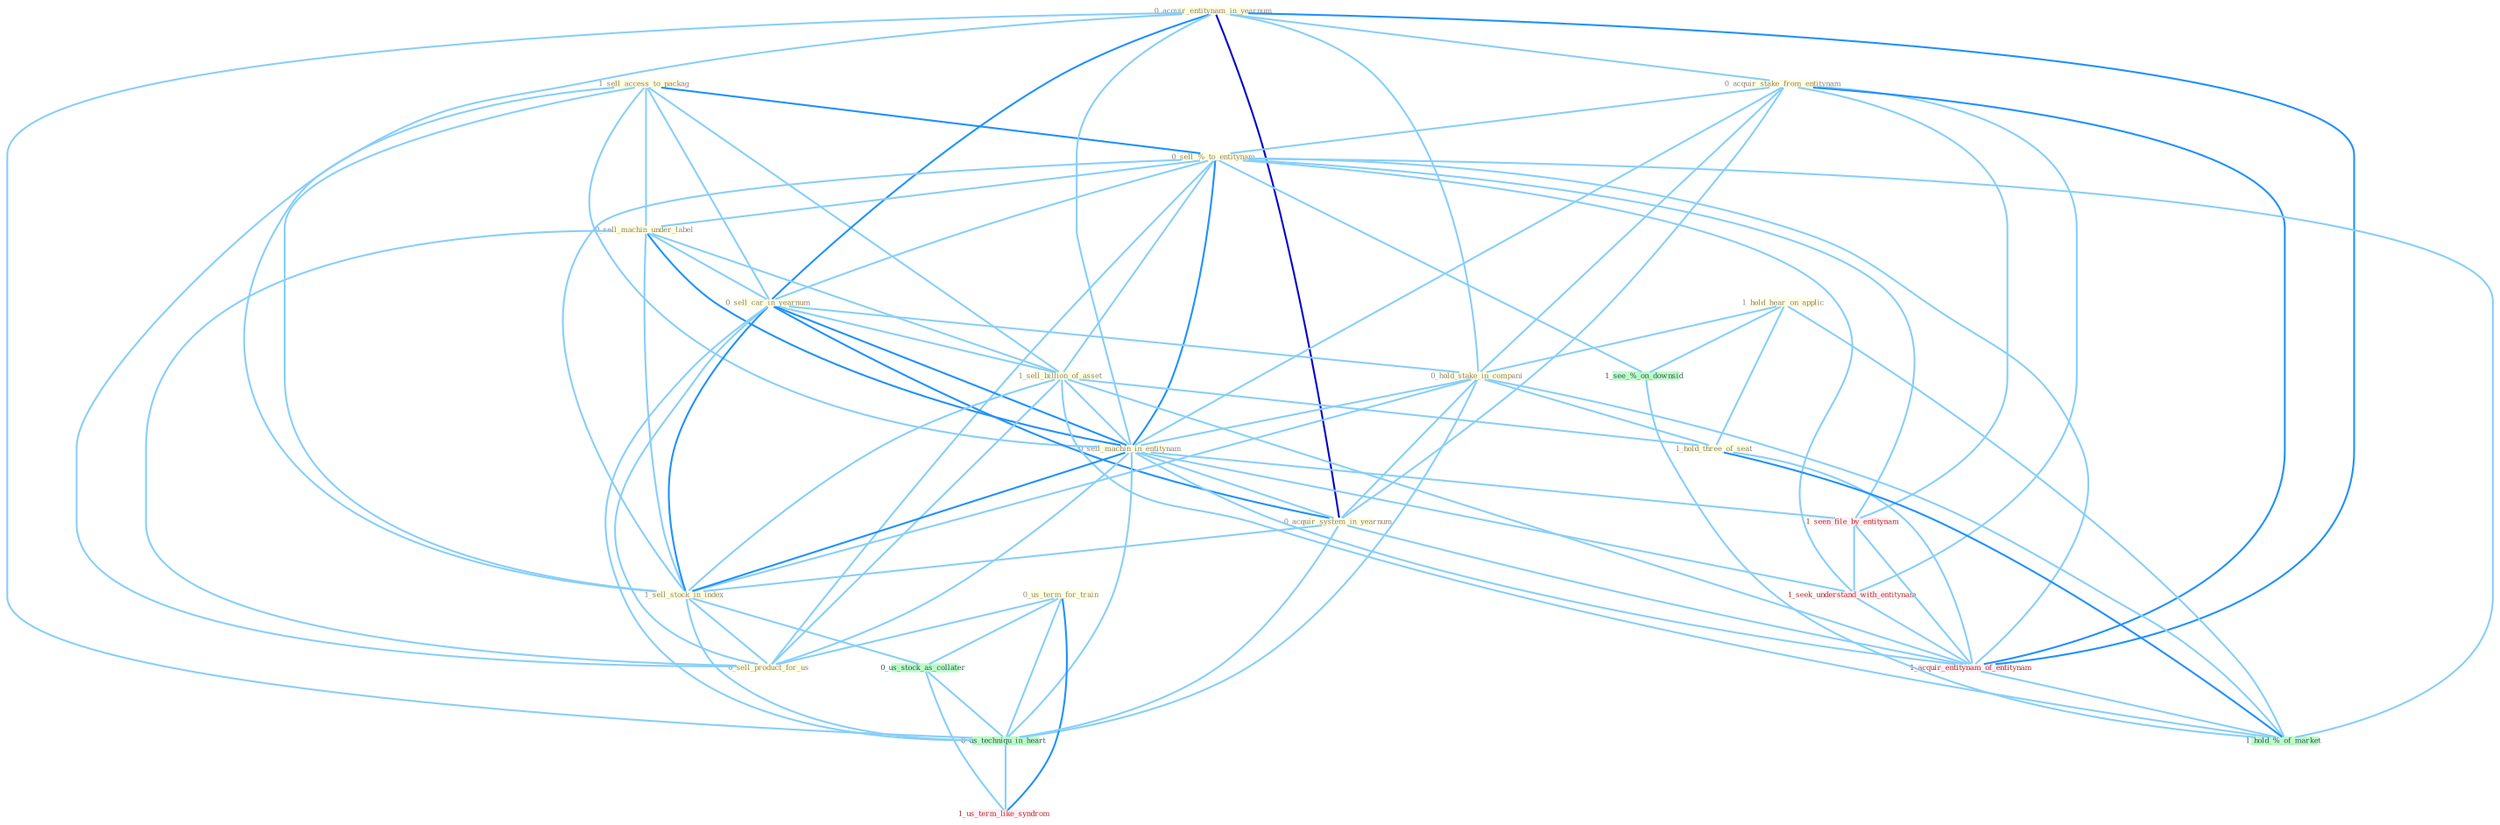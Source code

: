 Graph G{ 
    node
    [shape=polygon,style=filled,width=.5,height=.06,color="#BDFCC9",fixedsize=true,fontsize=4,
    fontcolor="#2f4f4f"];
    {node
    [color="#ffffe0", fontcolor="#8b7d6b"] "1_sell_access_to_packag " "0_acquir_entitynam_in_yearnum " "0_acquir_stake_from_entitynam " "0_sell_%_to_entitynam " "0_sell_machin_under_label " "0_sell_car_in_yearnum " "1_sell_billion_of_asset " "1_hold_hear_on_applic " "0_hold_stake_in_compani " "0_sell_machin_in_entitynam " "0_us_term_for_train " "0_acquir_system_in_yearnum " "1_sell_stock_in_index " "0_sell_product_for_us " "1_hold_three_of_seat "}
{node [color="#fff0f5", fontcolor="#b22222"] "1_seen_file_by_entitynam " "1_seek_understand_with_entitynam " "1_acquir_entitynam_of_entitynam " "1_us_term_like_syndrom "}
edge [color="#B0E2FF"];

	"1_sell_access_to_packag " -- "0_sell_%_to_entitynam " [w="2", color="#1e90ff" , len=0.8];
	"1_sell_access_to_packag " -- "0_sell_machin_under_label " [w="1", color="#87cefa" ];
	"1_sell_access_to_packag " -- "0_sell_car_in_yearnum " [w="1", color="#87cefa" ];
	"1_sell_access_to_packag " -- "1_sell_billion_of_asset " [w="1", color="#87cefa" ];
	"1_sell_access_to_packag " -- "0_sell_machin_in_entitynam " [w="1", color="#87cefa" ];
	"1_sell_access_to_packag " -- "1_sell_stock_in_index " [w="1", color="#87cefa" ];
	"1_sell_access_to_packag " -- "0_sell_product_for_us " [w="1", color="#87cefa" ];
	"0_acquir_entitynam_in_yearnum " -- "0_acquir_stake_from_entitynam " [w="1", color="#87cefa" ];
	"0_acquir_entitynam_in_yearnum " -- "0_sell_car_in_yearnum " [w="2", color="#1e90ff" , len=0.8];
	"0_acquir_entitynam_in_yearnum " -- "0_hold_stake_in_compani " [w="1", color="#87cefa" ];
	"0_acquir_entitynam_in_yearnum " -- "0_sell_machin_in_entitynam " [w="1", color="#87cefa" ];
	"0_acquir_entitynam_in_yearnum " -- "0_acquir_system_in_yearnum " [w="3", color="#0000cd" , len=0.6];
	"0_acquir_entitynam_in_yearnum " -- "1_sell_stock_in_index " [w="1", color="#87cefa" ];
	"0_acquir_entitynam_in_yearnum " -- "1_acquir_entitynam_of_entitynam " [w="2", color="#1e90ff" , len=0.8];
	"0_acquir_entitynam_in_yearnum " -- "0_us_techniqu_in_heart " [w="1", color="#87cefa" ];
	"0_acquir_stake_from_entitynam " -- "0_sell_%_to_entitynam " [w="1", color="#87cefa" ];
	"0_acquir_stake_from_entitynam " -- "0_hold_stake_in_compani " [w="1", color="#87cefa" ];
	"0_acquir_stake_from_entitynam " -- "0_sell_machin_in_entitynam " [w="1", color="#87cefa" ];
	"0_acquir_stake_from_entitynam " -- "0_acquir_system_in_yearnum " [w="1", color="#87cefa" ];
	"0_acquir_stake_from_entitynam " -- "1_seen_file_by_entitynam " [w="1", color="#87cefa" ];
	"0_acquir_stake_from_entitynam " -- "1_seek_understand_with_entitynam " [w="1", color="#87cefa" ];
	"0_acquir_stake_from_entitynam " -- "1_acquir_entitynam_of_entitynam " [w="2", color="#1e90ff" , len=0.8];
	"0_sell_%_to_entitynam " -- "0_sell_machin_under_label " [w="1", color="#87cefa" ];
	"0_sell_%_to_entitynam " -- "0_sell_car_in_yearnum " [w="1", color="#87cefa" ];
	"0_sell_%_to_entitynam " -- "1_sell_billion_of_asset " [w="1", color="#87cefa" ];
	"0_sell_%_to_entitynam " -- "0_sell_machin_in_entitynam " [w="2", color="#1e90ff" , len=0.8];
	"0_sell_%_to_entitynam " -- "1_sell_stock_in_index " [w="1", color="#87cefa" ];
	"0_sell_%_to_entitynam " -- "0_sell_product_for_us " [w="1", color="#87cefa" ];
	"0_sell_%_to_entitynam " -- "1_seen_file_by_entitynam " [w="1", color="#87cefa" ];
	"0_sell_%_to_entitynam " -- "1_seek_understand_with_entitynam " [w="1", color="#87cefa" ];
	"0_sell_%_to_entitynam " -- "1_acquir_entitynam_of_entitynam " [w="1", color="#87cefa" ];
	"0_sell_%_to_entitynam " -- "1_see_%_on_downsid " [w="1", color="#87cefa" ];
	"0_sell_%_to_entitynam " -- "1_hold_%_of_market " [w="1", color="#87cefa" ];
	"0_sell_machin_under_label " -- "0_sell_car_in_yearnum " [w="1", color="#87cefa" ];
	"0_sell_machin_under_label " -- "1_sell_billion_of_asset " [w="1", color="#87cefa" ];
	"0_sell_machin_under_label " -- "0_sell_machin_in_entitynam " [w="2", color="#1e90ff" , len=0.8];
	"0_sell_machin_under_label " -- "1_sell_stock_in_index " [w="1", color="#87cefa" ];
	"0_sell_machin_under_label " -- "0_sell_product_for_us " [w="1", color="#87cefa" ];
	"0_sell_car_in_yearnum " -- "1_sell_billion_of_asset " [w="1", color="#87cefa" ];
	"0_sell_car_in_yearnum " -- "0_hold_stake_in_compani " [w="1", color="#87cefa" ];
	"0_sell_car_in_yearnum " -- "0_sell_machin_in_entitynam " [w="2", color="#1e90ff" , len=0.8];
	"0_sell_car_in_yearnum " -- "0_acquir_system_in_yearnum " [w="2", color="#1e90ff" , len=0.8];
	"0_sell_car_in_yearnum " -- "1_sell_stock_in_index " [w="2", color="#1e90ff" , len=0.8];
	"0_sell_car_in_yearnum " -- "0_sell_product_for_us " [w="1", color="#87cefa" ];
	"0_sell_car_in_yearnum " -- "0_us_techniqu_in_heart " [w="1", color="#87cefa" ];
	"1_sell_billion_of_asset " -- "0_sell_machin_in_entitynam " [w="1", color="#87cefa" ];
	"1_sell_billion_of_asset " -- "1_sell_stock_in_index " [w="1", color="#87cefa" ];
	"1_sell_billion_of_asset " -- "0_sell_product_for_us " [w="1", color="#87cefa" ];
	"1_sell_billion_of_asset " -- "1_hold_three_of_seat " [w="1", color="#87cefa" ];
	"1_sell_billion_of_asset " -- "1_acquir_entitynam_of_entitynam " [w="1", color="#87cefa" ];
	"1_sell_billion_of_asset " -- "1_hold_%_of_market " [w="1", color="#87cefa" ];
	"1_hold_hear_on_applic " -- "0_hold_stake_in_compani " [w="1", color="#87cefa" ];
	"1_hold_hear_on_applic " -- "1_hold_three_of_seat " [w="1", color="#87cefa" ];
	"1_hold_hear_on_applic " -- "1_see_%_on_downsid " [w="1", color="#87cefa" ];
	"1_hold_hear_on_applic " -- "1_hold_%_of_market " [w="1", color="#87cefa" ];
	"0_hold_stake_in_compani " -- "0_sell_machin_in_entitynam " [w="1", color="#87cefa" ];
	"0_hold_stake_in_compani " -- "0_acquir_system_in_yearnum " [w="1", color="#87cefa" ];
	"0_hold_stake_in_compani " -- "1_sell_stock_in_index " [w="1", color="#87cefa" ];
	"0_hold_stake_in_compani " -- "1_hold_three_of_seat " [w="1", color="#87cefa" ];
	"0_hold_stake_in_compani " -- "0_us_techniqu_in_heart " [w="1", color="#87cefa" ];
	"0_hold_stake_in_compani " -- "1_hold_%_of_market " [w="1", color="#87cefa" ];
	"0_sell_machin_in_entitynam " -- "0_acquir_system_in_yearnum " [w="1", color="#87cefa" ];
	"0_sell_machin_in_entitynam " -- "1_sell_stock_in_index " [w="2", color="#1e90ff" , len=0.8];
	"0_sell_machin_in_entitynam " -- "0_sell_product_for_us " [w="1", color="#87cefa" ];
	"0_sell_machin_in_entitynam " -- "1_seen_file_by_entitynam " [w="1", color="#87cefa" ];
	"0_sell_machin_in_entitynam " -- "1_seek_understand_with_entitynam " [w="1", color="#87cefa" ];
	"0_sell_machin_in_entitynam " -- "1_acquir_entitynam_of_entitynam " [w="1", color="#87cefa" ];
	"0_sell_machin_in_entitynam " -- "0_us_techniqu_in_heart " [w="1", color="#87cefa" ];
	"0_us_term_for_train " -- "0_sell_product_for_us " [w="1", color="#87cefa" ];
	"0_us_term_for_train " -- "0_us_stock_as_collater " [w="1", color="#87cefa" ];
	"0_us_term_for_train " -- "0_us_techniqu_in_heart " [w="1", color="#87cefa" ];
	"0_us_term_for_train " -- "1_us_term_like_syndrom " [w="2", color="#1e90ff" , len=0.8];
	"0_acquir_system_in_yearnum " -- "1_sell_stock_in_index " [w="1", color="#87cefa" ];
	"0_acquir_system_in_yearnum " -- "1_acquir_entitynam_of_entitynam " [w="1", color="#87cefa" ];
	"0_acquir_system_in_yearnum " -- "0_us_techniqu_in_heart " [w="1", color="#87cefa" ];
	"1_sell_stock_in_index " -- "0_sell_product_for_us " [w="1", color="#87cefa" ];
	"1_sell_stock_in_index " -- "0_us_stock_as_collater " [w="1", color="#87cefa" ];
	"1_sell_stock_in_index " -- "0_us_techniqu_in_heart " [w="1", color="#87cefa" ];
	"1_hold_three_of_seat " -- "1_acquir_entitynam_of_entitynam " [w="1", color="#87cefa" ];
	"1_hold_three_of_seat " -- "1_hold_%_of_market " [w="2", color="#1e90ff" , len=0.8];
	"1_seen_file_by_entitynam " -- "1_seek_understand_with_entitynam " [w="1", color="#87cefa" ];
	"1_seen_file_by_entitynam " -- "1_acquir_entitynam_of_entitynam " [w="1", color="#87cefa" ];
	"0_us_stock_as_collater " -- "0_us_techniqu_in_heart " [w="1", color="#87cefa" ];
	"0_us_stock_as_collater " -- "1_us_term_like_syndrom " [w="1", color="#87cefa" ];
	"1_seek_understand_with_entitynam " -- "1_acquir_entitynam_of_entitynam " [w="1", color="#87cefa" ];
	"1_acquir_entitynam_of_entitynam " -- "1_hold_%_of_market " [w="1", color="#87cefa" ];
	"0_us_techniqu_in_heart " -- "1_us_term_like_syndrom " [w="1", color="#87cefa" ];
	"1_see_%_on_downsid " -- "1_hold_%_of_market " [w="1", color="#87cefa" ];
}